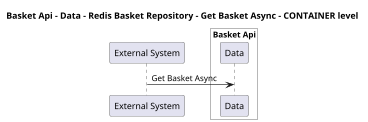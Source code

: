 @startuml
skinparam dpi 60

title Basket Api - Data - Redis Basket Repository - Get Basket Async - CONTAINER level

participant "External System" as C4InterFlow.SoftwareSystems.ExternalSystem

box "Basket Api" #White

    participant "Data" as dotnet.eShop.Architecture.SoftwareSystems.BasketApi.Containers.Data
end box


C4InterFlow.SoftwareSystems.ExternalSystem -> dotnet.eShop.Architecture.SoftwareSystems.BasketApi.Containers.Data : Get Basket Async


@enduml
